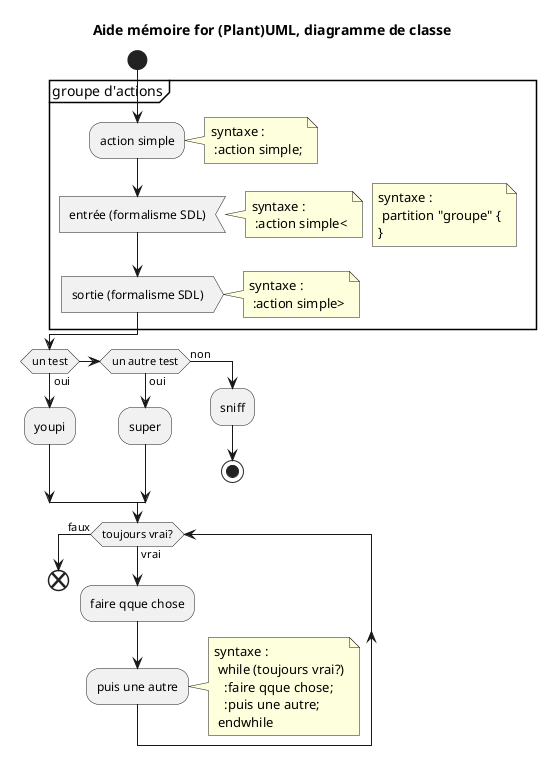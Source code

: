 @startuml

    title Aide mémoire for (Plant)UML, diagramme de classe

    start

    partition "groupe d'actions" {
        note right : syntaxe : \n partition "groupe" {\n}
        :action simple;
        note right : syntaxe : \n :action simple;
        :entrée (formalisme SDL)<
        note right : syntaxe : \n :action simple<
        :sortie (formalisme SDL)>
        note right : syntaxe : \n :action simple>
    }

    if (un test) then (oui)
      :youpi;
    elseif (un autre test) then (oui)
      :super;
    else (non)
      :sniff;
      stop
    endif
    note right
        syntaxe :
         if (un test) then (oui)
         else (non)
         endif
    end note


    while (toujours vrai?) is (vrai)
      :faire qque chose;
      :puis une autre;
    endwhile (faux)

    note right
        syntaxe :
         while (toujours vrai?)
           :faire qque chose;
           :puis une autre;
         endwhile
    end note

    end


@enduml
